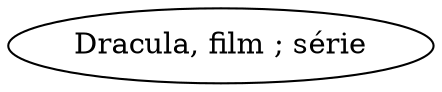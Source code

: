// Notice UMLRM0180
digraph UMLRM0180 {
	rankdir=LR
	size="20,20"
	UMLRM0180 [label="Dracula, film ; série"]
}
